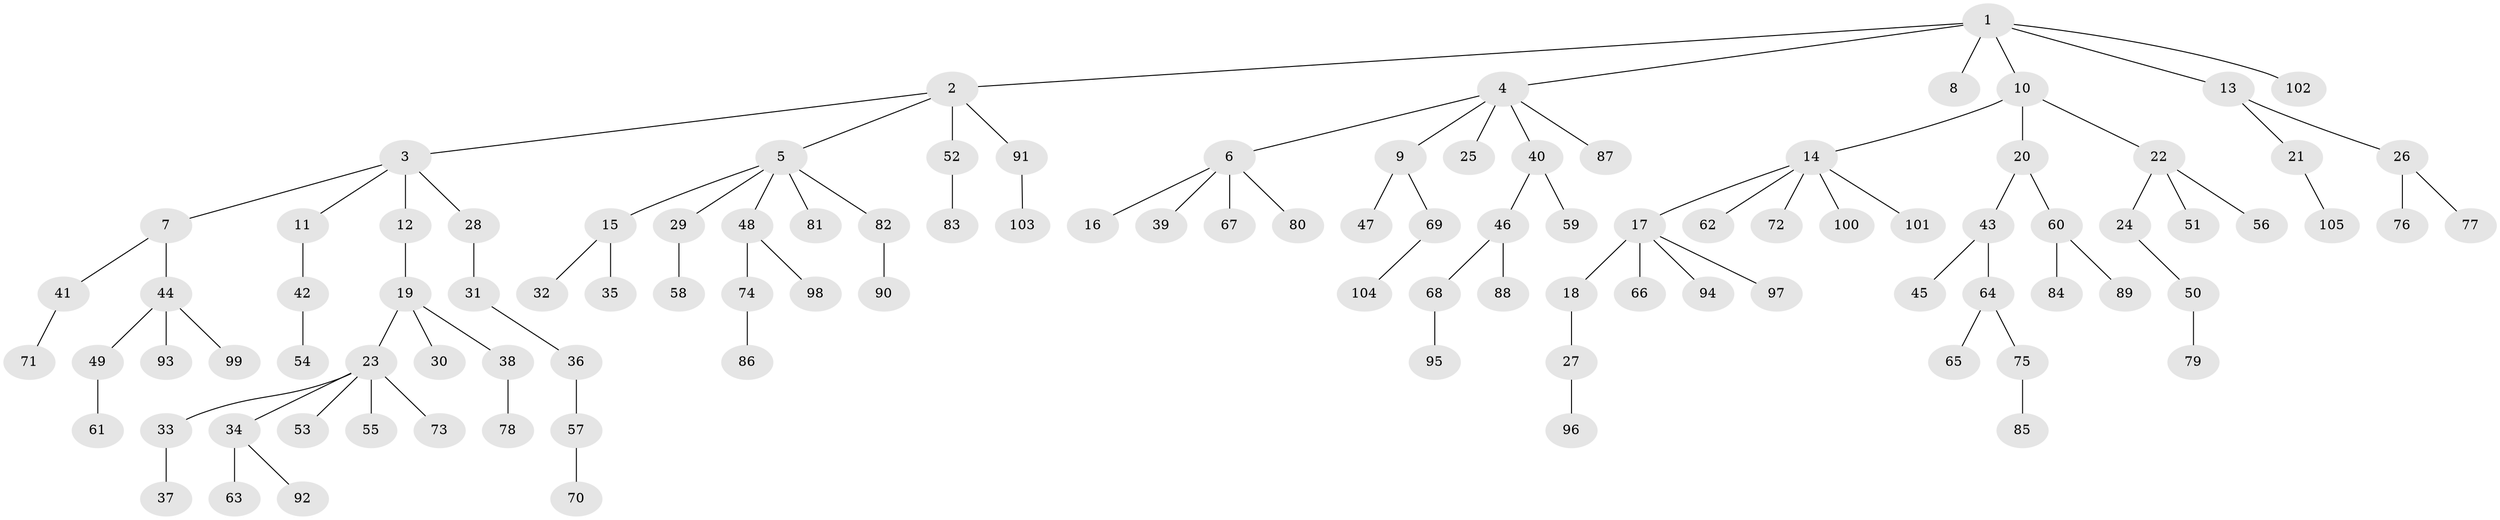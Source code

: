 // Generated by graph-tools (version 1.1) at 2025/50/03/09/25 03:50:23]
// undirected, 105 vertices, 104 edges
graph export_dot {
graph [start="1"]
  node [color=gray90,style=filled];
  1;
  2;
  3;
  4;
  5;
  6;
  7;
  8;
  9;
  10;
  11;
  12;
  13;
  14;
  15;
  16;
  17;
  18;
  19;
  20;
  21;
  22;
  23;
  24;
  25;
  26;
  27;
  28;
  29;
  30;
  31;
  32;
  33;
  34;
  35;
  36;
  37;
  38;
  39;
  40;
  41;
  42;
  43;
  44;
  45;
  46;
  47;
  48;
  49;
  50;
  51;
  52;
  53;
  54;
  55;
  56;
  57;
  58;
  59;
  60;
  61;
  62;
  63;
  64;
  65;
  66;
  67;
  68;
  69;
  70;
  71;
  72;
  73;
  74;
  75;
  76;
  77;
  78;
  79;
  80;
  81;
  82;
  83;
  84;
  85;
  86;
  87;
  88;
  89;
  90;
  91;
  92;
  93;
  94;
  95;
  96;
  97;
  98;
  99;
  100;
  101;
  102;
  103;
  104;
  105;
  1 -- 2;
  1 -- 4;
  1 -- 8;
  1 -- 10;
  1 -- 13;
  1 -- 102;
  2 -- 3;
  2 -- 5;
  2 -- 52;
  2 -- 91;
  3 -- 7;
  3 -- 11;
  3 -- 12;
  3 -- 28;
  4 -- 6;
  4 -- 9;
  4 -- 25;
  4 -- 40;
  4 -- 87;
  5 -- 15;
  5 -- 29;
  5 -- 48;
  5 -- 81;
  5 -- 82;
  6 -- 16;
  6 -- 39;
  6 -- 67;
  6 -- 80;
  7 -- 41;
  7 -- 44;
  9 -- 47;
  9 -- 69;
  10 -- 14;
  10 -- 20;
  10 -- 22;
  11 -- 42;
  12 -- 19;
  13 -- 21;
  13 -- 26;
  14 -- 17;
  14 -- 62;
  14 -- 72;
  14 -- 100;
  14 -- 101;
  15 -- 32;
  15 -- 35;
  17 -- 18;
  17 -- 66;
  17 -- 94;
  17 -- 97;
  18 -- 27;
  19 -- 23;
  19 -- 30;
  19 -- 38;
  20 -- 43;
  20 -- 60;
  21 -- 105;
  22 -- 24;
  22 -- 51;
  22 -- 56;
  23 -- 33;
  23 -- 34;
  23 -- 53;
  23 -- 55;
  23 -- 73;
  24 -- 50;
  26 -- 76;
  26 -- 77;
  27 -- 96;
  28 -- 31;
  29 -- 58;
  31 -- 36;
  33 -- 37;
  34 -- 63;
  34 -- 92;
  36 -- 57;
  38 -- 78;
  40 -- 46;
  40 -- 59;
  41 -- 71;
  42 -- 54;
  43 -- 45;
  43 -- 64;
  44 -- 49;
  44 -- 93;
  44 -- 99;
  46 -- 68;
  46 -- 88;
  48 -- 74;
  48 -- 98;
  49 -- 61;
  50 -- 79;
  52 -- 83;
  57 -- 70;
  60 -- 84;
  60 -- 89;
  64 -- 65;
  64 -- 75;
  68 -- 95;
  69 -- 104;
  74 -- 86;
  75 -- 85;
  82 -- 90;
  91 -- 103;
}
